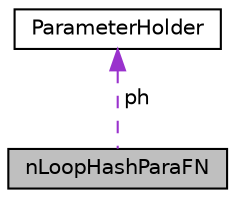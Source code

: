 digraph "nLoopHashParaFN"
{
  edge [fontname="Helvetica",fontsize="10",labelfontname="Helvetica",labelfontsize="10"];
  node [fontname="Helvetica",fontsize="10",shape=record];
  Node1 [label="nLoopHashParaFN",height=0.2,width=0.4,color="black", fillcolor="grey75", style="filled", fontcolor="black"];
  Node2 -> Node1 [dir="back",color="darkorchid3",fontsize="10",style="dashed",label=" ph" ];
  Node2 [label="ParameterHolder",height=0.2,width=0.4,color="black", fillcolor="white", style="filled",URL="$structParameterHolder.html"];
}
